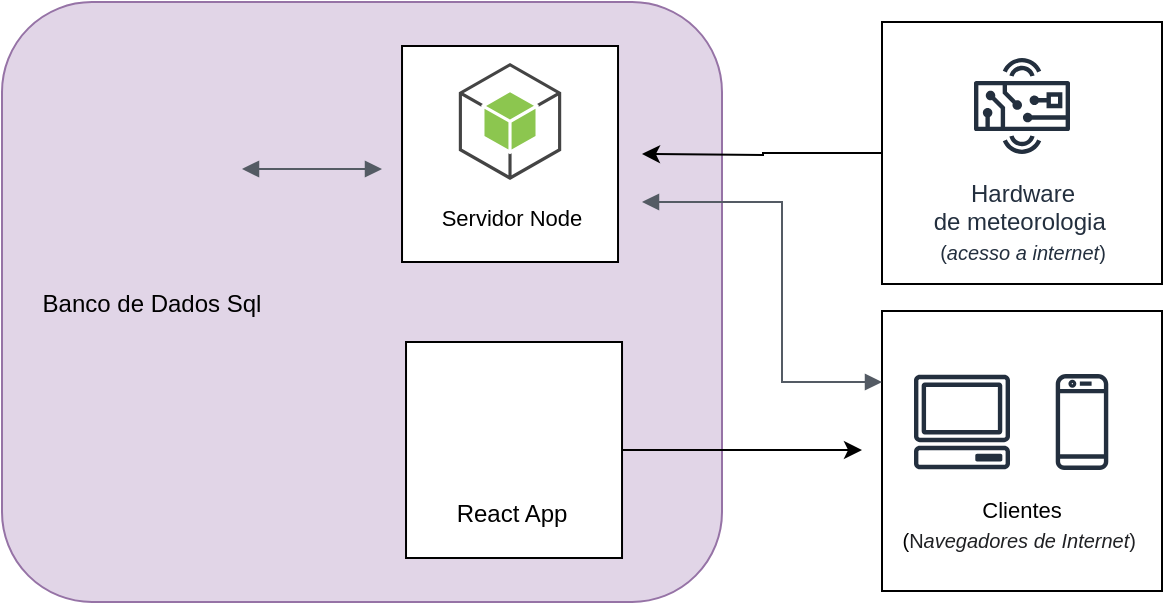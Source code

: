 <mxfile version="15.5.2" type="device"><diagram id="1wjXQx_-slKe2wFUpyjc" name="Page-1"><mxGraphModel dx="1422" dy="759" grid="1" gridSize="10" guides="1" tooltips="1" connect="1" arrows="1" fold="1" page="1" pageScale="1" pageWidth="800" pageHeight="600" math="0" shadow="0"><root><mxCell id="0"/><mxCell id="1" parent="0"/><mxCell id="6b-jBoOr0Lhh5WmPNNVq-1" value="" style="rounded=1;whiteSpace=wrap;html=1;fillColor=#e1d5e7;strokeColor=#9673a6;" parent="1" vertex="1"><mxGeometry x="120" y="150" width="360" height="300" as="geometry"/></mxCell><mxCell id="6b-jBoOr0Lhh5WmPNNVq-2" value="" style="whiteSpace=wrap;html=1;aspect=fixed;" parent="1" vertex="1"><mxGeometry x="320.01" y="172" width="108" height="108" as="geometry"/></mxCell><mxCell id="6b-jBoOr0Lhh5WmPNNVq-3" value="" style="whiteSpace=wrap;html=1;aspect=fixed;" parent="1" vertex="1"><mxGeometry x="560" y="304.5" width="140" height="140" as="geometry"/></mxCell><mxCell id="6b-jBoOr0Lhh5WmPNNVq-4" value="" style="shape=image;html=1;verticalAlign=top;verticalLabelPosition=bottom;labelBackgroundColor=#ffffff;imageAspect=0;aspect=fixed;image=https://cdn0.iconfinder.com/data/icons/small-n-flat/24/678113-database-128.png" parent="1" vertex="1"><mxGeometry x="140" y="181" width="110" height="110" as="geometry"/></mxCell><mxCell id="6b-jBoOr0Lhh5WmPNNVq-5" value="" style="outlineConnect=0;dashed=0;verticalLabelPosition=bottom;verticalAlign=top;align=center;html=1;shape=mxgraph.aws3.android;fillColor=#8CC64F;gradientColor=none;" parent="1" vertex="1"><mxGeometry x="348.41" y="180.5" width="51.19" height="58.5" as="geometry"/></mxCell><mxCell id="6b-jBoOr0Lhh5WmPNNVq-6" value="&lt;span style=&quot;font-size: 11px&quot;&gt;Servidor Node&lt;/span&gt;" style="text;html=1;strokeColor=none;fillColor=none;align=center;verticalAlign=middle;whiteSpace=wrap;rounded=0;" parent="1" vertex="1"><mxGeometry x="320" y="247.5" width="110" height="20" as="geometry"/></mxCell><mxCell id="6b-jBoOr0Lhh5WmPNNVq-7" value="Banco de Dados Sql" style="text;html=1;strokeColor=none;fillColor=none;align=center;verticalAlign=middle;whiteSpace=wrap;rounded=0;" parent="1" vertex="1"><mxGeometry x="130" y="291" width="130" height="20" as="geometry"/></mxCell><mxCell id="6b-jBoOr0Lhh5WmPNNVq-8" value="" style="edgeStyle=orthogonalEdgeStyle;html=1;endArrow=block;elbow=vertical;startArrow=block;startFill=1;endFill=1;strokeColor=#545B64;rounded=0;" parent="1" edge="1"><mxGeometry width="100" relative="1" as="geometry"><mxPoint x="240" y="233.5" as="sourcePoint"/><mxPoint x="310" y="233.5" as="targetPoint"/></mxGeometry></mxCell><mxCell id="6b-jBoOr0Lhh5WmPNNVq-9" value="" style="edgeStyle=orthogonalEdgeStyle;rounded=0;orthogonalLoop=1;jettySize=auto;html=1;" parent="1" source="6b-jBoOr0Lhh5WmPNNVq-10" edge="1"><mxGeometry relative="1" as="geometry"><mxPoint x="440" y="226" as="targetPoint"/></mxGeometry></mxCell><mxCell id="6b-jBoOr0Lhh5WmPNNVq-10" value="" style="rounded=0;whiteSpace=wrap;html=1;" parent="1" vertex="1"><mxGeometry x="560" y="160" width="140" height="131" as="geometry"/></mxCell><mxCell id="6b-jBoOr0Lhh5WmPNNVq-11" value="Hardware&lt;br&gt;de meteorologia&amp;nbsp;&lt;br&gt;&lt;font style=&quot;font-size: 10px&quot;&gt;(&lt;i&gt;acesso a internet&lt;/i&gt;)&lt;/font&gt;" style="sketch=0;outlineConnect=0;fontColor=#232F3E;gradientColor=none;strokeColor=#232F3E;fillColor=#ffffff;dashed=0;verticalLabelPosition=bottom;verticalAlign=top;align=center;html=1;fontSize=12;fontStyle=0;aspect=fixed;shape=mxgraph.aws4.resourceIcon;resIcon=mxgraph.aws4.hardware_board;" parent="1" vertex="1"><mxGeometry x="600" y="172" width="60" height="60" as="geometry"/></mxCell><mxCell id="6b-jBoOr0Lhh5WmPNNVq-12" value="" style="sketch=0;outlineConnect=0;fontColor=#232F3E;gradientColor=none;strokeColor=#232F3E;fillColor=#ffffff;dashed=0;verticalLabelPosition=bottom;verticalAlign=top;align=center;html=1;fontSize=12;fontStyle=0;aspect=fixed;shape=mxgraph.aws4.resourceIcon;resIcon=mxgraph.aws4.client;" parent="1" vertex="1"><mxGeometry x="570" y="330" width="60" height="60" as="geometry"/></mxCell><mxCell id="6b-jBoOr0Lhh5WmPNNVq-13" value="" style="sketch=0;outlineConnect=0;fontColor=#232F3E;gradientColor=none;strokeColor=#232F3E;fillColor=#ffffff;dashed=0;verticalLabelPosition=bottom;verticalAlign=top;align=center;html=1;fontSize=12;fontStyle=0;aspect=fixed;shape=mxgraph.aws4.resourceIcon;resIcon=mxgraph.aws4.mobile_client;" parent="1" vertex="1"><mxGeometry x="630" y="330" width="60" height="60" as="geometry"/></mxCell><mxCell id="6b-jBoOr0Lhh5WmPNNVq-14" value="" style="edgeStyle=orthogonalEdgeStyle;rounded=0;orthogonalLoop=1;jettySize=auto;html=1;" parent="1" source="6b-jBoOr0Lhh5WmPNNVq-15" edge="1"><mxGeometry relative="1" as="geometry"><mxPoint x="550" y="374" as="targetPoint"/></mxGeometry></mxCell><mxCell id="6b-jBoOr0Lhh5WmPNNVq-15" value="" style="whiteSpace=wrap;html=1;aspect=fixed;" parent="1" vertex="1"><mxGeometry x="322.01" y="320" width="108" height="108" as="geometry"/></mxCell><mxCell id="6b-jBoOr0Lhh5WmPNNVq-17" value="React App" style="text;html=1;strokeColor=none;fillColor=none;align=center;verticalAlign=middle;whiteSpace=wrap;rounded=0;" parent="1" vertex="1"><mxGeometry x="320" y="390" width="110" height="32" as="geometry"/></mxCell><mxCell id="6b-jBoOr0Lhh5WmPNNVq-18" value="" style="edgeStyle=orthogonalEdgeStyle;html=1;endArrow=block;elbow=vertical;startArrow=block;startFill=1;endFill=1;strokeColor=#545B64;rounded=0;" parent="1" edge="1"><mxGeometry width="100" relative="1" as="geometry"><mxPoint x="440" y="250" as="sourcePoint"/><mxPoint x="560" y="340" as="targetPoint"/><Array as="points"><mxPoint x="510" y="250"/><mxPoint x="510" y="340"/></Array></mxGeometry></mxCell><mxCell id="6b-jBoOr0Lhh5WmPNNVq-19" value="&lt;font style=&quot;font-size: 10px&quot;&gt;&lt;span style=&quot;font-size: 11px&quot;&gt;Clientes&lt;/span&gt;&lt;br&gt;&lt;font style=&quot;font-size: 10px&quot;&gt;(&lt;span style=&quot;color: rgb(32 , 33 , 36) ; font-family: &amp;#34;google sans&amp;#34; , &amp;#34;arial&amp;#34; , sans-serif ; background-color: rgb(255 , 255 , 255)&quot;&gt;&lt;font style=&quot;font-size: 10px&quot;&gt;N&lt;i&gt;avegadores de Internet&lt;/i&gt;&lt;/font&gt;&lt;span&gt;)&lt;/span&gt;&lt;/span&gt;&amp;nbsp;&lt;/font&gt;&lt;/font&gt;" style="text;html=1;strokeColor=none;fillColor=none;align=center;verticalAlign=middle;whiteSpace=wrap;rounded=0;" parent="1" vertex="1"><mxGeometry x="560" y="392" width="140" height="38" as="geometry"/></mxCell><mxCell id="GLclhO9i64fDDBq_9cXx-1" value="" style="shape=image;html=1;verticalAlign=top;verticalLabelPosition=bottom;labelBackgroundColor=#ffffff;imageAspect=0;aspect=fixed;image=https://cdn4.iconfinder.com/data/icons/logos-3/600/React.js_logo-128.png" vertex="1" parent="1"><mxGeometry x="342.51" y="330" width="67" height="67" as="geometry"/></mxCell></root></mxGraphModel></diagram></mxfile>